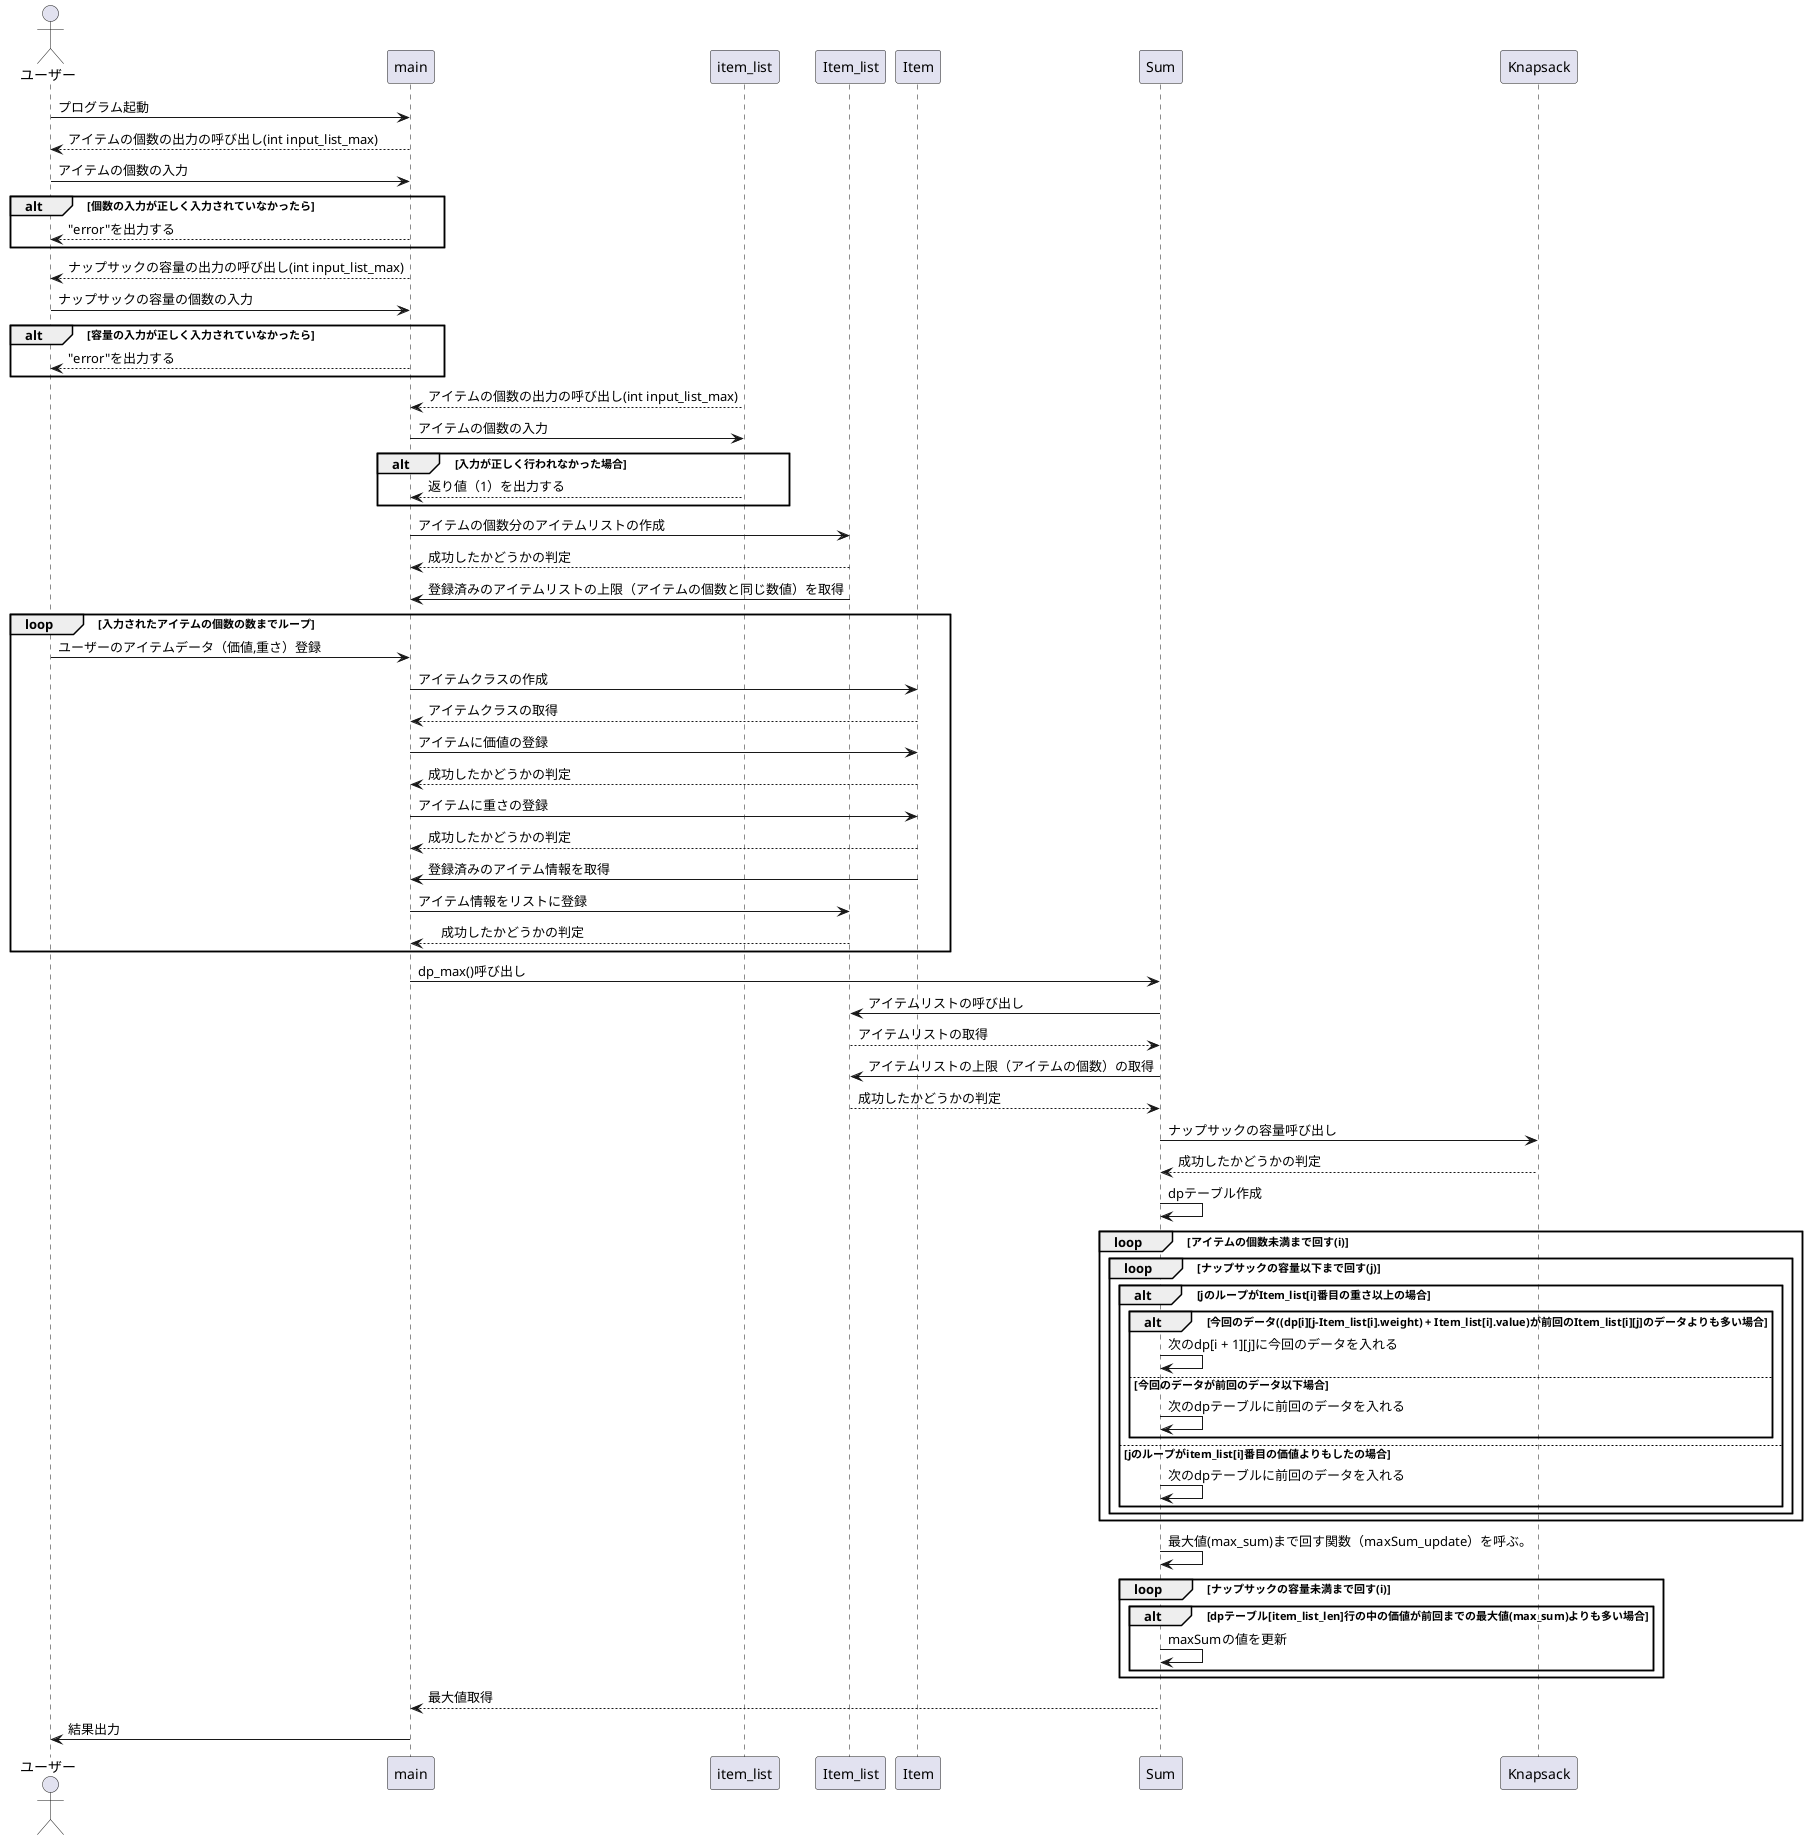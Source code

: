 @startuml シーケンス図

Actor "ユーザー" as User
User -> main: プログラム起動
User <-- main: アイテムの個数の出力の呼び出し(int input_list_max)
User -> main:アイテムの個数の入力
alt 個数の入力が正しく入力されていなかったら
    User <-- main:"error"を出力する
end
User <-- main: ナップサックの容量の出力の呼び出し(int input_list_max)
User -> main:ナップサックの容量の個数の入力
alt 容量の入力が正しく入力されていなかったら
    User <-- main:"error"を出力する
end

main <-- item_list: アイテムの個数の出力の呼び出し(int input_list_max)
main -> item_list:アイテムの個数の入力
alt 入力が正しく行われなかった場合
    main <-- item_list:返り値（1）を出力する
end
main -> Item_list: アイテムの個数分のアイテムリストの作成
main <-- Item_list: 成功したかどうかの判定
main <- Item_list: 登録済みのアイテムリストの上限（アイテムの個数と同じ数値）を取得

loop 入力されたアイテムの個数の数までループ
    User -> main: ユーザーのアイテムデータ（価値,重さ）登録
    main -> Item:アイテムクラスの作成
    main <-- Item:アイテムクラスの取得
    main -> Item: アイテムに価値の登録
    main <-- Item: 成功したかどうかの判定
    main -> Item: アイテムに重さの登録
    main <-- Item: 成功したかどうかの判定
    main <- Item: 登録済みのアイテム情報を取得
    main -> Item_list: アイテム情報をリストに登録
    main <-- Item_list:　成功したかどうかの判定
end
main -> Sum: dp_max()呼び出し
Sum -> Item_list: アイテムリストの呼び出し
Sum <-- Item_list:アイテムリストの取得 
Sum -> Item_list: アイテムリストの上限（アイテムの個数）の取得
Sum <-- Item_list: 成功したかどうかの判定
Sum -> Knapsack:ナップサックの容量呼び出し
Knapsack --> Sum: 成功したかどうかの判定

Sum -> Sum: dpテーブル作成

loop アイテムの個数未満まで回す(i)
    loop ナップサックの容量以下まで回す(j)
        alt jのループがItem_list[i]番目の重さ以上の場合            
            alt 今回のデータ((dp[i][j-Item_list[i].weight) + Item_list[i].value)が前回のItem_list[i][j]のデータよりも多い場合
                Sum -> Sum:次のdp[i + 1][j]に今回のデータを入れる
            else 今回のデータが前回のデータ以下場合
                Sum -> Sum:次のdpテーブルに前回のデータを入れる
            end
        else jのループがitem_list[i]番目の価値よりもしたの場合
            Sum -> Sum:次のdpテーブルに前回のデータを入れる
        end
    end
end

Sum -> Sum: 最大値(max_sum)まで回す関数（maxSum_update）を呼ぶ。

loop ナップサックの容量未満まで回す(i)
    alt dpテーブル[item_list_len]行の中の価値が前回までの最大値(max_sum)よりも多い場合
        Sum -> Sum: maxSumの値を更新
    end
end

main <-- Sum: 最大値取得
main -> User: 結果出力

@enduml